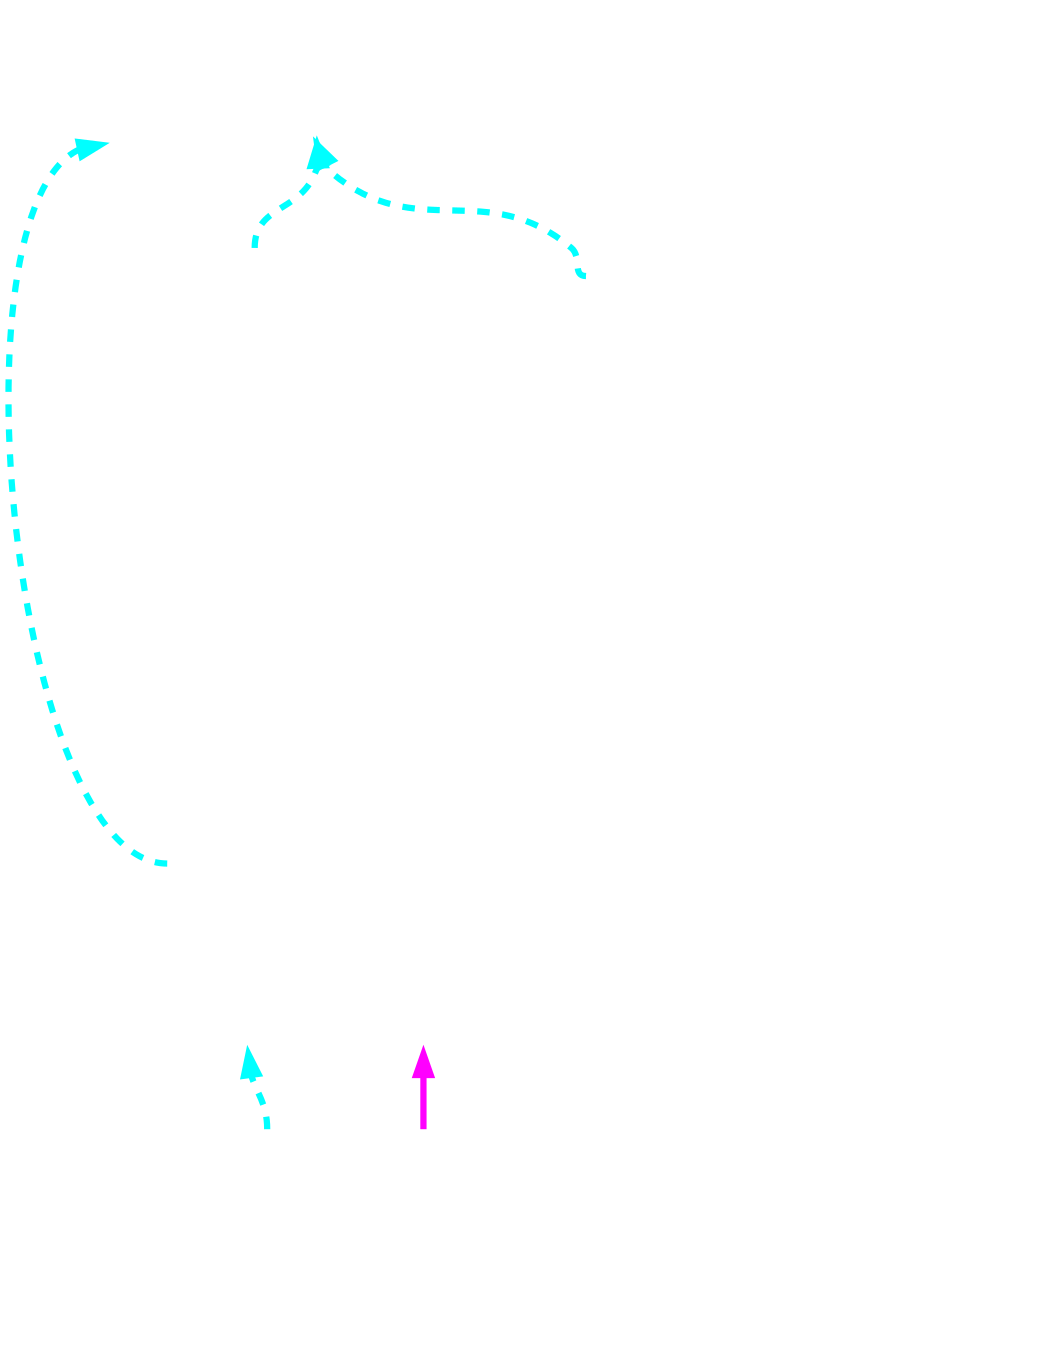 digraph "scheduler input for foo:" {
	rankdir="BT";
	bgcolor="transparent";

	Node0x3f8a010 [shape=record,shape=Mrecord,label="{EntryToken|0x3f8a010|{<d0>ch}}", penwidth=3,color="white",fontname="Calibri",fontsize=16,fontcolor="white"];
	Node0x3fb3e50 [shape=record,shape=Mrecord,label="{Register %vreg0|0x3fb3e50|{<d0>i32}}", penwidth=3,color="white",fontname="Calibri",fontsize=16,fontcolor="white"];
	Node0x3fb4060 [shape=record,shape=Mrecord,label="{Register %vreg1|0x3fb4060|{<d0>i32}}", penwidth=3,color="white",fontname="Calibri",fontsize=16,fontcolor="white"];
	Node0x3fb4378 [shape=record,shape=Mrecord,label="{Register %R0|0x3fb4378|{<d0>i32}}", penwidth=3,color="white",fontname="Calibri",fontsize=16,fontcolor="white"];
	Node0x3fb3f58 [shape=record,shape=Mrecord,label="{{<s0>0|<s1>1}|CopyFromReg [ORD=1]|0x3fb3f58|{<d0>i32|<d1>ch}}", penwidth=3,color="white",fontname="Calibri",fontsize=16,fontcolor="white"];
	Node0x3fb3f58:s0 -> Node0x3f8a010:d0[style=dashed, penwidth=3,color="cyan",fontname="Calibri",fontsize=16,fontcolor="white"];
	Node0x3fb3f58:s1 -> Node0x3fb3e50:d0[penwidth=3,color="white",fontname="Calibri",fontsize=16,fontcolor="white"];
	Node0x3fb4168 [shape=record,shape=Mrecord,label="{{<s0>0|<s1>1}|CopyFromReg [ORD=1]|0x3fb4168|{<d0>i32|<d1>ch}}", penwidth=3,color="white",fontname="Calibri",fontsize=16,fontcolor="white"];
	Node0x3fb4168:s0 -> Node0x3f8a010:d0[style=dashed, penwidth=3,color="cyan",fontname="Calibri",fontsize=16,fontcolor="white"];
	Node0x3fb4168:s1 -> Node0x3fb4060:d0[penwidth=3,color="white",fontname="Calibri",fontsize=16,fontcolor="white"];
	Node0x3fb4270 [shape=record,shape=Mrecord,label="{{<s0>0|<s1>1}|ADDrr [ORD=2]|0x3fb4270|{<d0>i32}}", penwidth=3,color="white",fontname="Calibri",fontsize=16,fontcolor="white"];
	Node0x3fb4270:s0 -> Node0x3fb3f58:d0[penwidth=3,color="white",fontname="Calibri",fontsize=16,fontcolor="white"];
	Node0x3fb4270:s1 -> Node0x3fb4168:d0[penwidth=3,color="white",fontname="Calibri",fontsize=16,fontcolor="white"];
	Node0x3fb4480 [shape=record,shape=Mrecord,label="{{<s0>0|<s1>2|<s2>1}|CopyToReg [ORD=3]|0x3fb4480|{<d0>ch|<d1>glue}}", penwidth=3,color="white",fontname="Calibri",fontsize=16,fontcolor="white"];
	Node0x3fb4480:s0 -> Node0x3f8a010:d0[style=dashed, penwidth=3,color="cyan",fontname="Calibri",fontsize=16,fontcolor="white"];
	Node0x3fb4480:s2 -> Node0x3fb4378:d0[penwidth=3,color="white",fontname="Calibri",fontsize=16,fontcolor="white"];
	Node0x3fb4480:s1 -> Node0x3fb4270:d0[penwidth=3,color="white",fontname="Calibri",fontsize=16,fontcolor="white"];
	Node0x3fb4588 [shape=record,shape=Mrecord,label="{{<s0>1|<s1>0|<s2>2}|RET [ORD=3]|0x3fb4588|{<d0>ch}}", penwidth=3,color="white",fontname="Calibri",fontsize=16,fontcolor="white"];
	Node0x3fb4588:s1 -> Node0x3fb4378:d0[penwidth=3,color="white",fontname="Calibri",fontsize=16,fontcolor="white"];
	Node0x3fb4588:s0 -> Node0x3fb4480:d0[style=dashed, penwidth=3,color="cyan",fontname="Calibri",fontsize=16,fontcolor="white"];
	Node0x3fb4588:s2 -> Node0x3fb4480:d1[style=bold, penwidth=3,color="magenta",fontname="Calibri",fontsize=16,fontcolor="white"];
}
